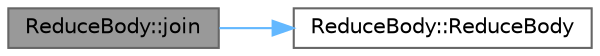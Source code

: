 digraph "ReduceBody::join"
{
 // LATEX_PDF_SIZE
  bgcolor="transparent";
  edge [fontname=Helvetica,fontsize=10,labelfontname=Helvetica,labelfontsize=10];
  node [fontname=Helvetica,fontsize=10,shape=box,height=0.2,width=0.4];
  rankdir="LR";
  Node1 [id="Node000001",label="ReduceBody::join",height=0.2,width=0.4,color="gray40", fillcolor="grey60", style="filled", fontcolor="black",tooltip=" "];
  Node1 -> Node2 [id="edge1_Node000001_Node000002",color="steelblue1",style="solid",tooltip=" "];
  Node2 [id="Node000002",label="ReduceBody::ReduceBody",height=0.2,width=0.4,color="grey40", fillcolor="white", style="filled",URL="$struct_reduce_body.html#a8af85d047c8d46acf8cc09d8c40d0495",tooltip=" "];
}

